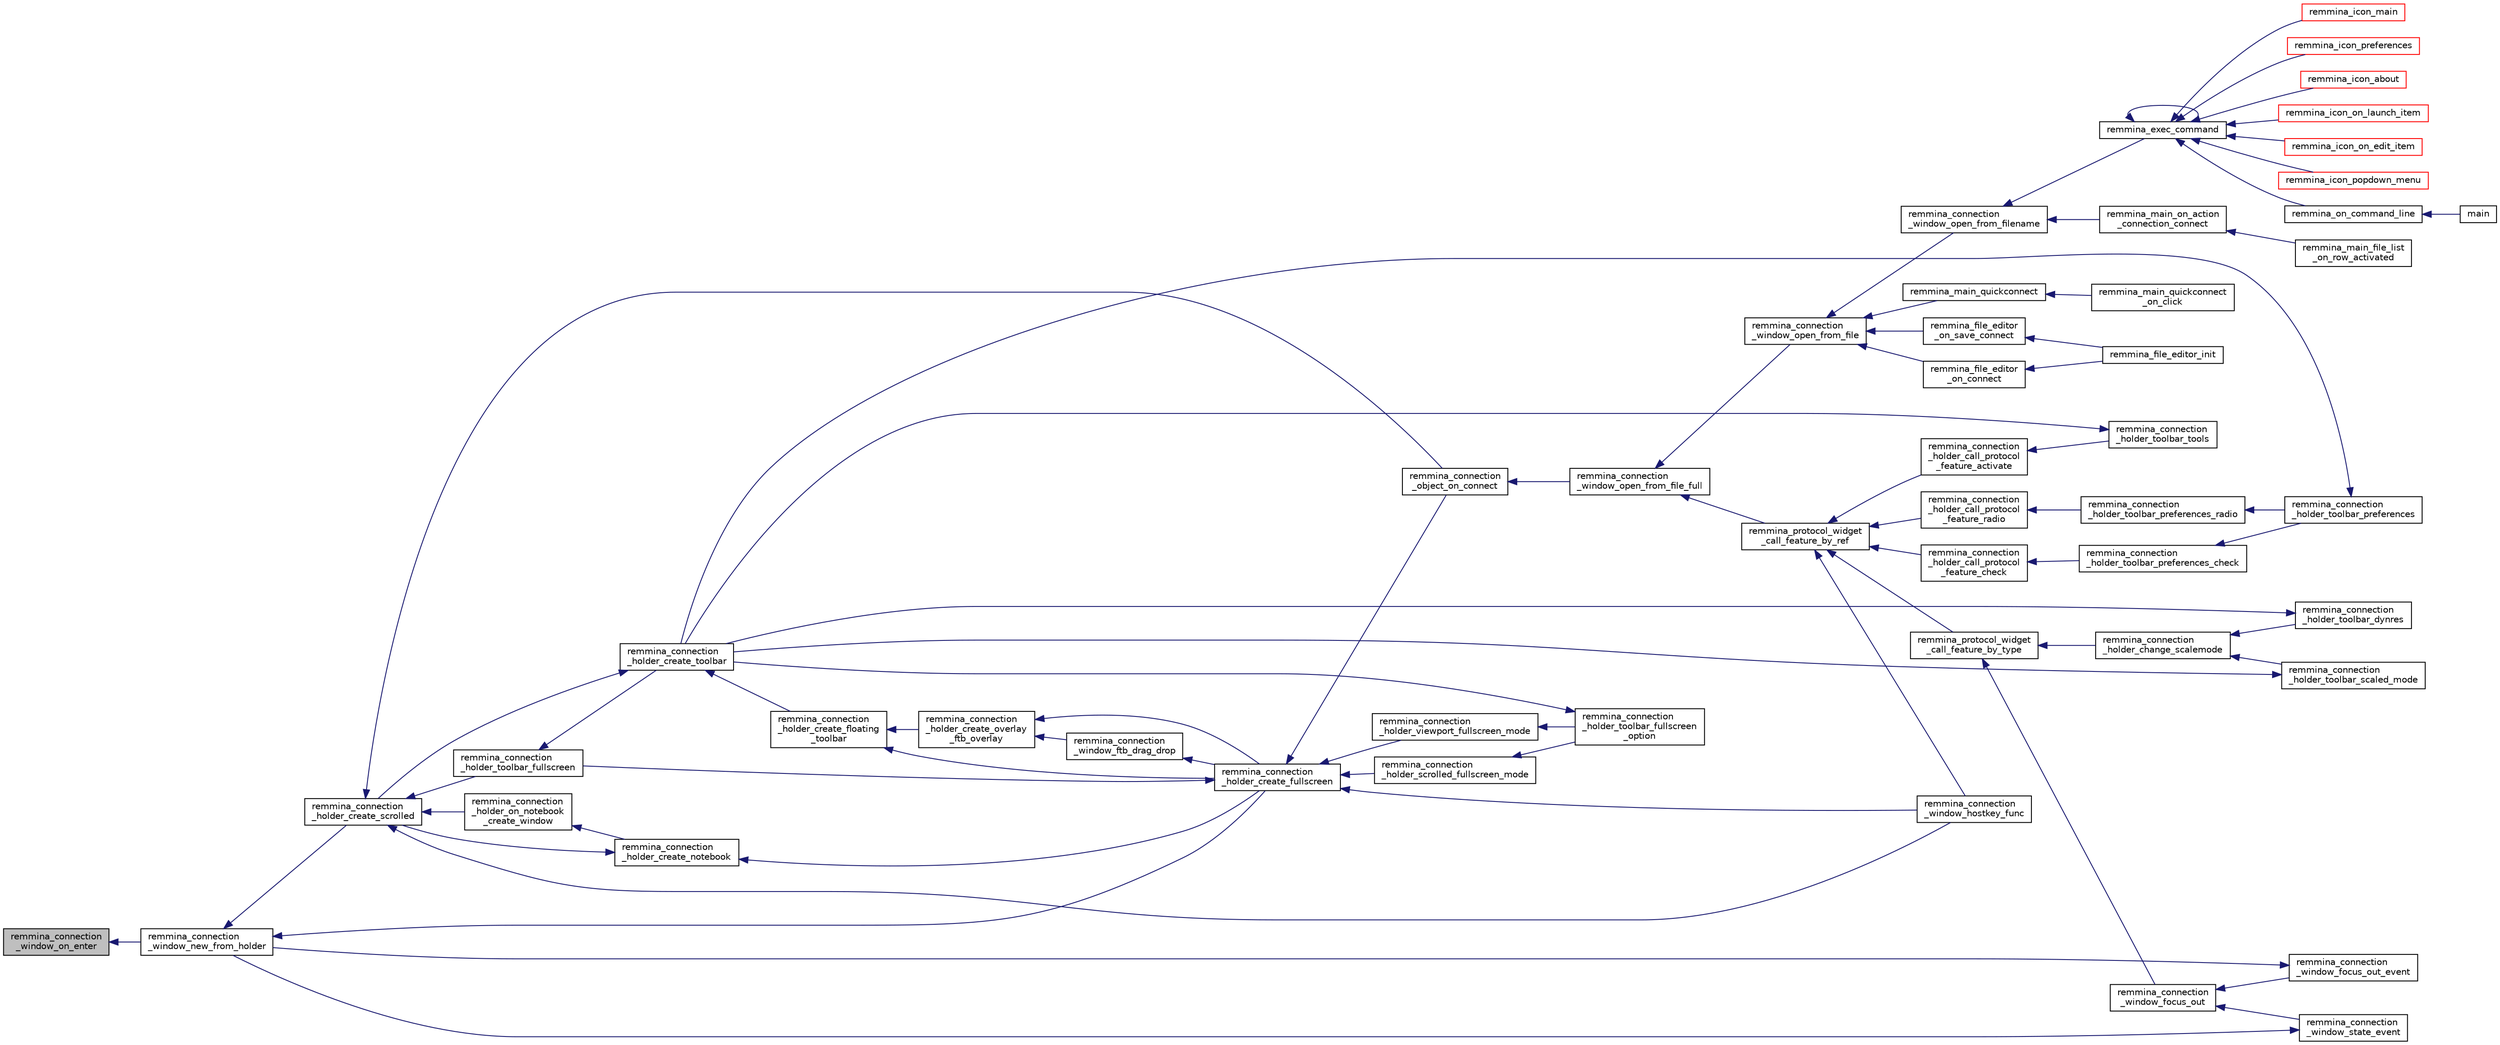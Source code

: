 digraph "remmina_connection_window_on_enter"
{
  edge [fontname="Helvetica",fontsize="10",labelfontname="Helvetica",labelfontsize="10"];
  node [fontname="Helvetica",fontsize="10",shape=record];
  rankdir="LR";
  Node14721 [label="remmina_connection\l_window_on_enter",height=0.2,width=0.4,color="black", fillcolor="grey75", style="filled", fontcolor="black"];
  Node14721 -> Node14722 [dir="back",color="midnightblue",fontsize="10",style="solid",fontname="Helvetica"];
  Node14722 [label="remmina_connection\l_window_new_from_holder",height=0.2,width=0.4,color="black", fillcolor="white", style="filled",URL="$remmina__connection__window_8c.html#a0ff4775a640861c11f2bc9f4e4680ed5"];
  Node14722 -> Node14723 [dir="back",color="midnightblue",fontsize="10",style="solid",fontname="Helvetica"];
  Node14723 [label="remmina_connection\l_holder_create_scrolled",height=0.2,width=0.4,color="black", fillcolor="white", style="filled",URL="$remmina__connection__window_8c.html#a57b3656c37df65d276ddd50a16906dc7"];
  Node14723 -> Node14724 [dir="back",color="midnightblue",fontsize="10",style="solid",fontname="Helvetica"];
  Node14724 [label="remmina_connection\l_holder_toolbar_fullscreen",height=0.2,width=0.4,color="black", fillcolor="white", style="filled",URL="$remmina__connection__window_8c.html#a02ac20f50f1b7b816bd7208127efdbee"];
  Node14724 -> Node14725 [dir="back",color="midnightblue",fontsize="10",style="solid",fontname="Helvetica"];
  Node14725 [label="remmina_connection\l_holder_create_toolbar",height=0.2,width=0.4,color="black", fillcolor="white", style="filled",URL="$remmina__connection__window_8c.html#af8138da72278e9e9000276e08a6fd984"];
  Node14725 -> Node14726 [dir="back",color="midnightblue",fontsize="10",style="solid",fontname="Helvetica"];
  Node14726 [label="remmina_connection\l_holder_create_floating\l_toolbar",height=0.2,width=0.4,color="black", fillcolor="white", style="filled",URL="$remmina__connection__window_8c.html#a967dca6c1876afc3e6bcb763f9709d43"];
  Node14726 -> Node14727 [dir="back",color="midnightblue",fontsize="10",style="solid",fontname="Helvetica"];
  Node14727 [label="remmina_connection\l_holder_create_overlay\l_ftb_overlay",height=0.2,width=0.4,color="black", fillcolor="white", style="filled",URL="$remmina__connection__window_8c.html#ab2edcb806312b3367c70fbb13c383ae0"];
  Node14727 -> Node14728 [dir="back",color="midnightblue",fontsize="10",style="solid",fontname="Helvetica"];
  Node14728 [label="remmina_connection\l_window_ftb_drag_drop",height=0.2,width=0.4,color="black", fillcolor="white", style="filled",URL="$remmina__connection__window_8c.html#a15c9b2bd929f8f2bb64d0bb6fa60f067"];
  Node14728 -> Node14729 [dir="back",color="midnightblue",fontsize="10",style="solid",fontname="Helvetica"];
  Node14729 [label="remmina_connection\l_holder_create_fullscreen",height=0.2,width=0.4,color="black", fillcolor="white", style="filled",URL="$remmina__connection__window_8c.html#ae67ca4d276339723c1ff87fc224eaccf"];
  Node14729 -> Node14724 [dir="back",color="midnightblue",fontsize="10",style="solid",fontname="Helvetica"];
  Node14729 -> Node14730 [dir="back",color="midnightblue",fontsize="10",style="solid",fontname="Helvetica"];
  Node14730 [label="remmina_connection\l_holder_viewport_fullscreen_mode",height=0.2,width=0.4,color="black", fillcolor="white", style="filled",URL="$remmina__connection__window_8c.html#a0e99d0ff8c39f2c6de508eee9ef498c5"];
  Node14730 -> Node14731 [dir="back",color="midnightblue",fontsize="10",style="solid",fontname="Helvetica"];
  Node14731 [label="remmina_connection\l_holder_toolbar_fullscreen\l_option",height=0.2,width=0.4,color="black", fillcolor="white", style="filled",URL="$remmina__connection__window_8c.html#a1415cdcbed0e6fe9a7978586bf132207"];
  Node14731 -> Node14725 [dir="back",color="midnightblue",fontsize="10",style="solid",fontname="Helvetica"];
  Node14729 -> Node14732 [dir="back",color="midnightblue",fontsize="10",style="solid",fontname="Helvetica"];
  Node14732 [label="remmina_connection\l_holder_scrolled_fullscreen_mode",height=0.2,width=0.4,color="black", fillcolor="white", style="filled",URL="$remmina__connection__window_8c.html#aa25cae5c0e15e13b817b925e42a044a9"];
  Node14732 -> Node14731 [dir="back",color="midnightblue",fontsize="10",style="solid",fontname="Helvetica"];
  Node14729 -> Node14733 [dir="back",color="midnightblue",fontsize="10",style="solid",fontname="Helvetica"];
  Node14733 [label="remmina_connection\l_window_hostkey_func",height=0.2,width=0.4,color="black", fillcolor="white", style="filled",URL="$remmina__connection__window_8c.html#abef663d930076deb3105f86dabe2a9c3"];
  Node14729 -> Node14734 [dir="back",color="midnightblue",fontsize="10",style="solid",fontname="Helvetica"];
  Node14734 [label="remmina_connection\l_object_on_connect",height=0.2,width=0.4,color="black", fillcolor="white", style="filled",URL="$remmina__connection__window_8c.html#a0ad685a873ecef95ec13caba17e0c22e"];
  Node14734 -> Node14735 [dir="back",color="midnightblue",fontsize="10",style="solid",fontname="Helvetica"];
  Node14735 [label="remmina_connection\l_window_open_from_file_full",height=0.2,width=0.4,color="black", fillcolor="white", style="filled",URL="$remmina__connection__window_8h.html#adbf2b670ca3bae96a99cb0b36021a961"];
  Node14735 -> Node14736 [dir="back",color="midnightblue",fontsize="10",style="solid",fontname="Helvetica"];
  Node14736 [label="remmina_connection\l_window_open_from_file",height=0.2,width=0.4,color="black", fillcolor="white", style="filled",URL="$remmina__connection__window_8h.html#a1c7f722a89609523cc4de079cc82f23c"];
  Node14736 -> Node14737 [dir="back",color="midnightblue",fontsize="10",style="solid",fontname="Helvetica"];
  Node14737 [label="remmina_connection\l_window_open_from_filename",height=0.2,width=0.4,color="black", fillcolor="white", style="filled",URL="$remmina__connection__window_8h.html#ab0ed27ef360efc7d92906cbabf9da5db"];
  Node14737 -> Node14738 [dir="back",color="midnightblue",fontsize="10",style="solid",fontname="Helvetica"];
  Node14738 [label="remmina_exec_command",height=0.2,width=0.4,color="black", fillcolor="white", style="filled",URL="$remmina__exec_8h.html#a424cabdcff647797061e7482049d62a7"];
  Node14738 -> Node14739 [dir="back",color="midnightblue",fontsize="10",style="solid",fontname="Helvetica"];
  Node14739 [label="remmina_on_command_line",height=0.2,width=0.4,color="black", fillcolor="white", style="filled",URL="$remmina_8c.html#aeb286fc5bd52ab5382ab8cb495dc2914"];
  Node14739 -> Node14740 [dir="back",color="midnightblue",fontsize="10",style="solid",fontname="Helvetica"];
  Node14740 [label="main",height=0.2,width=0.4,color="black", fillcolor="white", style="filled",URL="$remmina_8c.html#a0ddf1224851353fc92bfbff6f499fa97"];
  Node14738 -> Node14738 [dir="back",color="midnightblue",fontsize="10",style="solid",fontname="Helvetica"];
  Node14738 -> Node14741 [dir="back",color="midnightblue",fontsize="10",style="solid",fontname="Helvetica"];
  Node14741 [label="remmina_icon_main",height=0.2,width=0.4,color="red", fillcolor="white", style="filled",URL="$remmina__icon_8c.html#a920476110ab6410c8fc8cf734109e497"];
  Node14738 -> Node14752 [dir="back",color="midnightblue",fontsize="10",style="solid",fontname="Helvetica"];
  Node14752 [label="remmina_icon_preferences",height=0.2,width=0.4,color="red", fillcolor="white", style="filled",URL="$remmina__icon_8c.html#ad3b0e3d12e4854eae05b1afea19da404"];
  Node14738 -> Node14753 [dir="back",color="midnightblue",fontsize="10",style="solid",fontname="Helvetica"];
  Node14753 [label="remmina_icon_about",height=0.2,width=0.4,color="red", fillcolor="white", style="filled",URL="$remmina__icon_8c.html#a5cdf1958ef01e49889bcee2e90e2cf71"];
  Node14738 -> Node14754 [dir="back",color="midnightblue",fontsize="10",style="solid",fontname="Helvetica"];
  Node14754 [label="remmina_icon_on_launch_item",height=0.2,width=0.4,color="red", fillcolor="white", style="filled",URL="$remmina__icon_8c.html#ad1699688680e12abcfd5c74dd2f76d83"];
  Node14738 -> Node14757 [dir="back",color="midnightblue",fontsize="10",style="solid",fontname="Helvetica"];
  Node14757 [label="remmina_icon_on_edit_item",height=0.2,width=0.4,color="red", fillcolor="white", style="filled",URL="$remmina__icon_8c.html#af8708120906a8dc41a7998ebf9ecd129"];
  Node14738 -> Node14758 [dir="back",color="midnightblue",fontsize="10",style="solid",fontname="Helvetica"];
  Node14758 [label="remmina_icon_popdown_menu",height=0.2,width=0.4,color="red", fillcolor="white", style="filled",URL="$remmina__icon_8c.html#a444be76e3c3a065279c5f9abc7fae833"];
  Node14737 -> Node14759 [dir="back",color="midnightblue",fontsize="10",style="solid",fontname="Helvetica"];
  Node14759 [label="remmina_main_on_action\l_connection_connect",height=0.2,width=0.4,color="black", fillcolor="white", style="filled",URL="$remmina__main_8c.html#ae023d1cb099a4f7bee79f13760566cbf"];
  Node14759 -> Node14760 [dir="back",color="midnightblue",fontsize="10",style="solid",fontname="Helvetica"];
  Node14760 [label="remmina_main_file_list\l_on_row_activated",height=0.2,width=0.4,color="black", fillcolor="white", style="filled",URL="$remmina__main_8c.html#aba1a89a2400c5cc8373c6bd34602ac10"];
  Node14736 -> Node14761 [dir="back",color="midnightblue",fontsize="10",style="solid",fontname="Helvetica"];
  Node14761 [label="remmina_file_editor\l_on_connect",height=0.2,width=0.4,color="black", fillcolor="white", style="filled",URL="$remmina__file__editor_8c.html#a73b8581fd1fd77532b748d91a2951f25"];
  Node14761 -> Node14745 [dir="back",color="midnightblue",fontsize="10",style="solid",fontname="Helvetica"];
  Node14745 [label="remmina_file_editor_init",height=0.2,width=0.4,color="black", fillcolor="white", style="filled",URL="$remmina__file__editor_8c.html#a9afd8d41c66f547320930eb331f3124d"];
  Node14736 -> Node14746 [dir="back",color="midnightblue",fontsize="10",style="solid",fontname="Helvetica"];
  Node14746 [label="remmina_file_editor\l_on_save_connect",height=0.2,width=0.4,color="black", fillcolor="white", style="filled",URL="$remmina__file__editor_8c.html#a57224f3f69f04f398de563b71be6b18e"];
  Node14746 -> Node14745 [dir="back",color="midnightblue",fontsize="10",style="solid",fontname="Helvetica"];
  Node14736 -> Node14762 [dir="back",color="midnightblue",fontsize="10",style="solid",fontname="Helvetica"];
  Node14762 [label="remmina_main_quickconnect",height=0.2,width=0.4,color="black", fillcolor="white", style="filled",URL="$remmina__main_8c.html#a802458852abacebfb16f1f4295806a01"];
  Node14762 -> Node14763 [dir="back",color="midnightblue",fontsize="10",style="solid",fontname="Helvetica"];
  Node14763 [label="remmina_main_quickconnect\l_on_click",height=0.2,width=0.4,color="black", fillcolor="white", style="filled",URL="$remmina__main_8c.html#a210e9e04c7c97cc86412044de31f659d"];
  Node14735 -> Node14764 [dir="back",color="midnightblue",fontsize="10",style="solid",fontname="Helvetica"];
  Node14764 [label="remmina_protocol_widget\l_call_feature_by_ref",height=0.2,width=0.4,color="black", fillcolor="white", style="filled",URL="$remmina__protocol__widget_8h.html#a605b69a9aa4393024369cc5070488692"];
  Node14764 -> Node14765 [dir="back",color="midnightblue",fontsize="10",style="solid",fontname="Helvetica"];
  Node14765 [label="remmina_connection\l_holder_call_protocol\l_feature_radio",height=0.2,width=0.4,color="black", fillcolor="white", style="filled",URL="$remmina__connection__window_8c.html#a86280cb973101817f7410af393bc2f98"];
  Node14765 -> Node14766 [dir="back",color="midnightblue",fontsize="10",style="solid",fontname="Helvetica"];
  Node14766 [label="remmina_connection\l_holder_toolbar_preferences_radio",height=0.2,width=0.4,color="black", fillcolor="white", style="filled",URL="$remmina__connection__window_8c.html#a1ddab4aacc284c606ab237eae9c0b5a9"];
  Node14766 -> Node14767 [dir="back",color="midnightblue",fontsize="10",style="solid",fontname="Helvetica"];
  Node14767 [label="remmina_connection\l_holder_toolbar_preferences",height=0.2,width=0.4,color="black", fillcolor="white", style="filled",URL="$remmina__connection__window_8c.html#a78ec7d6e66d6e6569c1a9a0230c74bc8"];
  Node14767 -> Node14725 [dir="back",color="midnightblue",fontsize="10",style="solid",fontname="Helvetica"];
  Node14764 -> Node14768 [dir="back",color="midnightblue",fontsize="10",style="solid",fontname="Helvetica"];
  Node14768 [label="remmina_connection\l_holder_call_protocol\l_feature_check",height=0.2,width=0.4,color="black", fillcolor="white", style="filled",URL="$remmina__connection__window_8c.html#a8d924ded7fe147df8b5f113e2fb1d6e7"];
  Node14768 -> Node14769 [dir="back",color="midnightblue",fontsize="10",style="solid",fontname="Helvetica"];
  Node14769 [label="remmina_connection\l_holder_toolbar_preferences_check",height=0.2,width=0.4,color="black", fillcolor="white", style="filled",URL="$remmina__connection__window_8c.html#ada0dce340f5f1484c496a2357e8a2c69"];
  Node14769 -> Node14767 [dir="back",color="midnightblue",fontsize="10",style="solid",fontname="Helvetica"];
  Node14764 -> Node14770 [dir="back",color="midnightblue",fontsize="10",style="solid",fontname="Helvetica"];
  Node14770 [label="remmina_connection\l_holder_call_protocol\l_feature_activate",height=0.2,width=0.4,color="black", fillcolor="white", style="filled",URL="$remmina__connection__window_8c.html#a4507b43c6fd10bc68d9512c6b253a552"];
  Node14770 -> Node14771 [dir="back",color="midnightblue",fontsize="10",style="solid",fontname="Helvetica"];
  Node14771 [label="remmina_connection\l_holder_toolbar_tools",height=0.2,width=0.4,color="black", fillcolor="white", style="filled",URL="$remmina__connection__window_8c.html#a51cc0b2274049920f67c71047bd76213"];
  Node14771 -> Node14725 [dir="back",color="midnightblue",fontsize="10",style="solid",fontname="Helvetica"];
  Node14764 -> Node14733 [dir="back",color="midnightblue",fontsize="10",style="solid",fontname="Helvetica"];
  Node14764 -> Node14772 [dir="back",color="midnightblue",fontsize="10",style="solid",fontname="Helvetica"];
  Node14772 [label="remmina_protocol_widget\l_call_feature_by_type",height=0.2,width=0.4,color="black", fillcolor="white", style="filled",URL="$remmina__protocol__widget_8h.html#a6a630e96e5b914d60d678ae8eaad4cd9"];
  Node14772 -> Node14773 [dir="back",color="midnightblue",fontsize="10",style="solid",fontname="Helvetica"];
  Node14773 [label="remmina_connection\l_holder_change_scalemode",height=0.2,width=0.4,color="black", fillcolor="white", style="filled",URL="$remmina__connection__window_8c.html#a5565ebedf82eb9f2d54b7f447b4c930e"];
  Node14773 -> Node14774 [dir="back",color="midnightblue",fontsize="10",style="solid",fontname="Helvetica"];
  Node14774 [label="remmina_connection\l_holder_toolbar_dynres",height=0.2,width=0.4,color="black", fillcolor="white", style="filled",URL="$remmina__connection__window_8c.html#a576e3800c7371f63b27e3832848ac4e5"];
  Node14774 -> Node14725 [dir="back",color="midnightblue",fontsize="10",style="solid",fontname="Helvetica"];
  Node14773 -> Node14775 [dir="back",color="midnightblue",fontsize="10",style="solid",fontname="Helvetica"];
  Node14775 [label="remmina_connection\l_holder_toolbar_scaled_mode",height=0.2,width=0.4,color="black", fillcolor="white", style="filled",URL="$remmina__connection__window_8c.html#ad6136dd7c0867a5a5f1c0b0645632ee4"];
  Node14775 -> Node14725 [dir="back",color="midnightblue",fontsize="10",style="solid",fontname="Helvetica"];
  Node14772 -> Node14776 [dir="back",color="midnightblue",fontsize="10",style="solid",fontname="Helvetica"];
  Node14776 [label="remmina_connection\l_window_focus_out",height=0.2,width=0.4,color="black", fillcolor="white", style="filled",URL="$remmina__connection__window_8c.html#a8c242e0a7ee57ed79099c330d696b43f"];
  Node14776 -> Node14777 [dir="back",color="midnightblue",fontsize="10",style="solid",fontname="Helvetica"];
  Node14777 [label="remmina_connection\l_window_focus_out_event",height=0.2,width=0.4,color="black", fillcolor="white", style="filled",URL="$remmina__connection__window_8c.html#a539828a1dd435bee083d82136691176c"];
  Node14777 -> Node14722 [dir="back",color="midnightblue",fontsize="10",style="solid",fontname="Helvetica"];
  Node14776 -> Node14778 [dir="back",color="midnightblue",fontsize="10",style="solid",fontname="Helvetica"];
  Node14778 [label="remmina_connection\l_window_state_event",height=0.2,width=0.4,color="black", fillcolor="white", style="filled",URL="$remmina__connection__window_8c.html#a174d5b1e983a96c98aae2e8078f462bd"];
  Node14778 -> Node14722 [dir="back",color="midnightblue",fontsize="10",style="solid",fontname="Helvetica"];
  Node14727 -> Node14729 [dir="back",color="midnightblue",fontsize="10",style="solid",fontname="Helvetica"];
  Node14726 -> Node14729 [dir="back",color="midnightblue",fontsize="10",style="solid",fontname="Helvetica"];
  Node14725 -> Node14723 [dir="back",color="midnightblue",fontsize="10",style="solid",fontname="Helvetica"];
  Node14723 -> Node14779 [dir="back",color="midnightblue",fontsize="10",style="solid",fontname="Helvetica"];
  Node14779 [label="remmina_connection\l_holder_on_notebook\l_create_window",height=0.2,width=0.4,color="black", fillcolor="white", style="filled",URL="$remmina__connection__window_8c.html#a2f5fc595c1aad851962aa58e2009bcce"];
  Node14779 -> Node14780 [dir="back",color="midnightblue",fontsize="10",style="solid",fontname="Helvetica"];
  Node14780 [label="remmina_connection\l_holder_create_notebook",height=0.2,width=0.4,color="black", fillcolor="white", style="filled",URL="$remmina__connection__window_8c.html#ae616dc409c5775dc73d9a83c1f081705"];
  Node14780 -> Node14723 [dir="back",color="midnightblue",fontsize="10",style="solid",fontname="Helvetica"];
  Node14780 -> Node14729 [dir="back",color="midnightblue",fontsize="10",style="solid",fontname="Helvetica"];
  Node14723 -> Node14733 [dir="back",color="midnightblue",fontsize="10",style="solid",fontname="Helvetica"];
  Node14723 -> Node14734 [dir="back",color="midnightblue",fontsize="10",style="solid",fontname="Helvetica"];
  Node14722 -> Node14729 [dir="back",color="midnightblue",fontsize="10",style="solid",fontname="Helvetica"];
}
